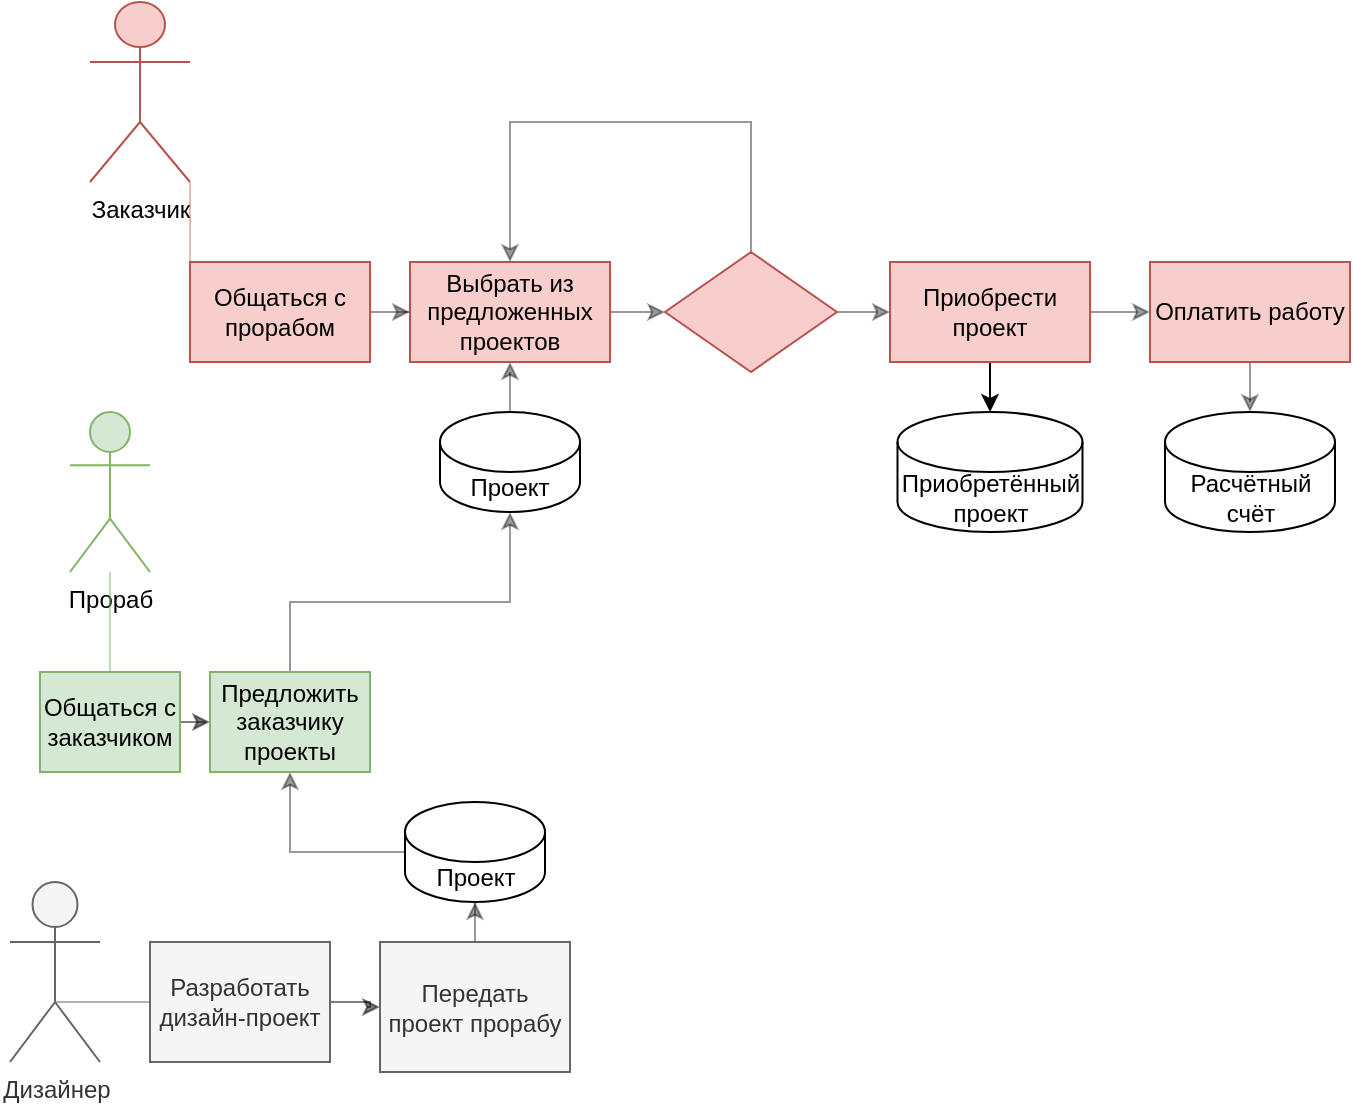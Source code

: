 <mxfile version="13.9.9" type="device"><diagram id="prtHgNgQTEPvFCAcTncT" name="Page-1"><mxGraphModel dx="1086" dy="806" grid="1" gridSize="10" guides="1" tooltips="1" connect="1" arrows="1" fold="1" page="1" pageScale="1" pageWidth="827" pageHeight="1169" math="0" shadow="0"><root><mxCell id="0"/><mxCell id="1" parent="0"/><mxCell id="eoCP1FfVIZmMkGXt8KC9-1" value="Заказчик" style="shape=umlActor;verticalLabelPosition=bottom;verticalAlign=top;html=1;outlineConnect=0;fillColor=#f8cecc;strokeColor=#b85450;" parent="1" vertex="1"><mxGeometry x="120" y="40" width="50" height="90" as="geometry"/></mxCell><mxCell id="eoCP1FfVIZmMkGXt8KC9-8" value="" style="edgeStyle=orthogonalEdgeStyle;rounded=0;orthogonalLoop=1;jettySize=auto;html=1;opacity=40;" parent="1" source="eoCP1FfVIZmMkGXt8KC9-2" target="eoCP1FfVIZmMkGXt8KC9-3" edge="1"><mxGeometry relative="1" as="geometry"/></mxCell><mxCell id="eoCP1FfVIZmMkGXt8KC9-2" value="Общаться с прорабом" style="rounded=0;whiteSpace=wrap;html=1;fillColor=#f8cecc;strokeColor=#b85450;" parent="1" vertex="1"><mxGeometry x="170" y="170" width="90" height="50" as="geometry"/></mxCell><mxCell id="eoCP1FfVIZmMkGXt8KC9-9" value="" style="edgeStyle=orthogonalEdgeStyle;rounded=0;orthogonalLoop=1;jettySize=auto;html=1;opacity=40;" parent="1" source="eoCP1FfVIZmMkGXt8KC9-3" target="eoCP1FfVIZmMkGXt8KC9-5" edge="1"><mxGeometry relative="1" as="geometry"/></mxCell><mxCell id="eoCP1FfVIZmMkGXt8KC9-3" value="Выбрать из предложенных проектов" style="rounded=0;whiteSpace=wrap;html=1;fillColor=#f8cecc;strokeColor=#b85450;" parent="1" vertex="1"><mxGeometry x="280" y="170" width="100" height="50" as="geometry"/></mxCell><mxCell id="eoCP1FfVIZmMkGXt8KC9-14" value="" style="edgeStyle=orthogonalEdgeStyle;rounded=0;orthogonalLoop=1;jettySize=auto;html=1;opacity=40;" parent="1" source="eoCP1FfVIZmMkGXt8KC9-4" target="eoCP1FfVIZmMkGXt8KC9-13" edge="1"><mxGeometry relative="1" as="geometry"/></mxCell><mxCell id="kQZuY6PSEt97gMG7C6Cd-2" value="" style="edgeStyle=orthogonalEdgeStyle;rounded=0;orthogonalLoop=1;jettySize=auto;html=1;" parent="1" source="eoCP1FfVIZmMkGXt8KC9-4" target="kQZuY6PSEt97gMG7C6Cd-1" edge="1"><mxGeometry relative="1" as="geometry"/></mxCell><mxCell id="eoCP1FfVIZmMkGXt8KC9-4" value="Приобрести проект" style="rounded=0;whiteSpace=wrap;html=1;fillColor=#f8cecc;strokeColor=#b85450;" parent="1" vertex="1"><mxGeometry x="520" y="170" width="100" height="50" as="geometry"/></mxCell><mxCell id="eoCP1FfVIZmMkGXt8KC9-10" value="" style="edgeStyle=orthogonalEdgeStyle;rounded=0;orthogonalLoop=1;jettySize=auto;html=1;opacity=40;" parent="1" source="eoCP1FfVIZmMkGXt8KC9-5" target="eoCP1FfVIZmMkGXt8KC9-4" edge="1"><mxGeometry relative="1" as="geometry"/></mxCell><mxCell id="eoCP1FfVIZmMkGXt8KC9-11" style="edgeStyle=orthogonalEdgeStyle;rounded=0;orthogonalLoop=1;jettySize=auto;html=1;entryX=0.5;entryY=0;entryDx=0;entryDy=0;opacity=40;exitX=0.5;exitY=0;exitDx=0;exitDy=0;" parent="1" source="eoCP1FfVIZmMkGXt8KC9-5" target="eoCP1FfVIZmMkGXt8KC9-3" edge="1"><mxGeometry relative="1" as="geometry"><Array as="points"><mxPoint x="451" y="100"/><mxPoint x="330" y="100"/></Array></mxGeometry></mxCell><mxCell id="eoCP1FfVIZmMkGXt8KC9-5" value="" style="rhombus;whiteSpace=wrap;html=1;fillColor=#f8cecc;strokeColor=#b85450;" parent="1" vertex="1"><mxGeometry x="407.5" y="165" width="86" height="60" as="geometry"/></mxCell><mxCell id="eoCP1FfVIZmMkGXt8KC9-6" value="" style="endArrow=none;html=1;rounded=0;exitX=1;exitY=1;exitDx=0;exitDy=0;exitPerimeter=0;entryX=0;entryY=0;entryDx=0;entryDy=0;fillColor=#f8cecc;strokeColor=#b85450;opacity=40;" parent="1" source="eoCP1FfVIZmMkGXt8KC9-1" target="eoCP1FfVIZmMkGXt8KC9-2" edge="1"><mxGeometry width="50" height="50" relative="1" as="geometry"><mxPoint x="490" y="260" as="sourcePoint"/><mxPoint x="540" y="210" as="targetPoint"/></mxGeometry></mxCell><mxCell id="eoCP1FfVIZmMkGXt8KC9-18" value="" style="edgeStyle=orthogonalEdgeStyle;rounded=0;orthogonalLoop=1;jettySize=auto;html=1;opacity=40;" parent="1" source="eoCP1FfVIZmMkGXt8KC9-13" target="eoCP1FfVIZmMkGXt8KC9-17" edge="1"><mxGeometry relative="1" as="geometry"/></mxCell><mxCell id="eoCP1FfVIZmMkGXt8KC9-13" value="Оплатить работу" style="rounded=0;whiteSpace=wrap;html=1;fillColor=#f8cecc;strokeColor=#b85450;" parent="1" vertex="1"><mxGeometry x="650" y="170" width="100" height="50" as="geometry"/></mxCell><mxCell id="eoCP1FfVIZmMkGXt8KC9-16" value="" style="edgeStyle=orthogonalEdgeStyle;rounded=0;orthogonalLoop=1;jettySize=auto;html=1;opacity=40;" parent="1" source="eoCP1FfVIZmMkGXt8KC9-15" target="eoCP1FfVIZmMkGXt8KC9-3" edge="1"><mxGeometry relative="1" as="geometry"/></mxCell><mxCell id="eoCP1FfVIZmMkGXt8KC9-15" value="Проект" style="shape=cylinder3;whiteSpace=wrap;html=1;boundedLbl=1;backgroundOutline=1;size=15;" parent="1" vertex="1"><mxGeometry x="295" y="245" width="70" height="50" as="geometry"/></mxCell><mxCell id="eoCP1FfVIZmMkGXt8KC9-17" value="Расчётный счёт" style="shape=cylinder3;whiteSpace=wrap;html=1;boundedLbl=1;backgroundOutline=1;size=15;" parent="1" vertex="1"><mxGeometry x="657.5" y="245" width="85" height="60" as="geometry"/></mxCell><mxCell id="eoCP1FfVIZmMkGXt8KC9-31" value="Дизайнер" style="shape=umlActor;verticalLabelPosition=bottom;verticalAlign=top;html=1;outlineConnect=0;fillColor=#f5f5f5;strokeColor=#666666;fontColor=#333333;" parent="1" vertex="1"><mxGeometry x="80" y="480" width="45" height="90" as="geometry"/></mxCell><mxCell id="eoCP1FfVIZmMkGXt8KC9-32" value="" style="edgeStyle=orthogonalEdgeStyle;rounded=0;orthogonalLoop=1;jettySize=auto;html=1;opacity=50;" parent="1" source="eoCP1FfVIZmMkGXt8KC9-33" target="eoCP1FfVIZmMkGXt8KC9-35" edge="1"><mxGeometry relative="1" as="geometry"/></mxCell><mxCell id="eoCP1FfVIZmMkGXt8KC9-33" value="Разработать дизайн-проект" style="rounded=0;whiteSpace=wrap;html=1;fillColor=#f5f5f5;strokeColor=#666666;fontColor=#333333;" parent="1" vertex="1"><mxGeometry x="150" y="510" width="90" height="60" as="geometry"/></mxCell><mxCell id="eoCP1FfVIZmMkGXt8KC9-34" value="" style="endArrow=none;html=1;rounded=0;edgeStyle=orthogonalEdgeStyle;entryX=0;entryY=0.5;entryDx=0;entryDy=0;fillColor=#f5f5f5;strokeColor=#666666;opacity=50;" parent="1" target="eoCP1FfVIZmMkGXt8KC9-33" edge="1"><mxGeometry width="50" height="50" relative="1" as="geometry"><mxPoint x="125" y="540" as="sourcePoint"/><mxPoint x="475" y="440" as="targetPoint"/><Array as="points"><mxPoint x="103" y="540"/><mxPoint x="103" y="540"/></Array></mxGeometry></mxCell><mxCell id="eoCP1FfVIZmMkGXt8KC9-45" value="" style="edgeStyle=orthogonalEdgeStyle;rounded=0;orthogonalLoop=1;jettySize=auto;html=1;opacity=40;" parent="1" source="eoCP1FfVIZmMkGXt8KC9-35" target="eoCP1FfVIZmMkGXt8KC9-44" edge="1"><mxGeometry relative="1" as="geometry"/></mxCell><mxCell id="eoCP1FfVIZmMkGXt8KC9-35" value="Передать проект прорабу" style="rounded=0;whiteSpace=wrap;html=1;fillColor=#f5f5f5;strokeColor=#666666;fontColor=#333333;" parent="1" vertex="1"><mxGeometry x="265" y="510" width="95" height="65" as="geometry"/></mxCell><mxCell id="eoCP1FfVIZmMkGXt8KC9-37" value="Прораб" style="shape=umlActor;verticalLabelPosition=bottom;verticalAlign=top;html=1;outlineConnect=0;fillColor=#d5e8d4;strokeColor=#82b366;" parent="1" vertex="1"><mxGeometry x="110" y="245" width="40" height="80" as="geometry"/></mxCell><mxCell id="eoCP1FfVIZmMkGXt8KC9-38" value="" style="edgeStyle=orthogonalEdgeStyle;curved=1;orthogonalLoop=1;jettySize=auto;html=1;opacity=50;" parent="1" source="eoCP1FfVIZmMkGXt8KC9-39" target="eoCP1FfVIZmMkGXt8KC9-41" edge="1"><mxGeometry relative="1" as="geometry"/></mxCell><mxCell id="eoCP1FfVIZmMkGXt8KC9-39" value="Общаться с заказчиком" style="rounded=0;whiteSpace=wrap;html=1;fillColor=#d5e8d4;strokeColor=#82b366;" parent="1" vertex="1"><mxGeometry x="95" y="375" width="70" height="50" as="geometry"/></mxCell><mxCell id="eoCP1FfVIZmMkGXt8KC9-40" value="" style="endArrow=none;html=1;edgeStyle=orthogonalEdgeStyle;exitX=0.5;exitY=0;exitDx=0;exitDy=0;fillColor=#d5e8d4;strokeColor=#82b366;curved=1;opacity=50;" parent="1" source="eoCP1FfVIZmMkGXt8KC9-39" edge="1"><mxGeometry width="50" height="50" relative="1" as="geometry"><mxPoint x="280" y="405" as="sourcePoint"/><mxPoint x="130" y="325" as="targetPoint"/></mxGeometry></mxCell><mxCell id="eoCP1FfVIZmMkGXt8KC9-42" style="edgeStyle=orthogonalEdgeStyle;rounded=0;orthogonalLoop=1;jettySize=auto;html=1;entryX=0.5;entryY=1;entryDx=0;entryDy=0;entryPerimeter=0;opacity=40;" parent="1" source="eoCP1FfVIZmMkGXt8KC9-41" target="eoCP1FfVIZmMkGXt8KC9-15" edge="1"><mxGeometry relative="1" as="geometry"><Array as="points"><mxPoint x="220" y="340"/><mxPoint x="330" y="340"/></Array></mxGeometry></mxCell><mxCell id="eoCP1FfVIZmMkGXt8KC9-41" value="Предложить заказчику проекты" style="rounded=0;whiteSpace=wrap;html=1;fillColor=#d5e8d4;strokeColor=#82b366;" parent="1" vertex="1"><mxGeometry x="180" y="375" width="80" height="50" as="geometry"/></mxCell><mxCell id="eoCP1FfVIZmMkGXt8KC9-46" style="edgeStyle=orthogonalEdgeStyle;rounded=0;orthogonalLoop=1;jettySize=auto;html=1;entryX=0.5;entryY=1;entryDx=0;entryDy=0;opacity=40;" parent="1" source="eoCP1FfVIZmMkGXt8KC9-44" target="eoCP1FfVIZmMkGXt8KC9-41" edge="1"><mxGeometry relative="1" as="geometry"/></mxCell><mxCell id="eoCP1FfVIZmMkGXt8KC9-44" value="Проект" style="shape=cylinder3;whiteSpace=wrap;html=1;boundedLbl=1;backgroundOutline=1;size=15;" parent="1" vertex="1"><mxGeometry x="277.5" y="440" width="70" height="50" as="geometry"/></mxCell><mxCell id="kQZuY6PSEt97gMG7C6Cd-1" value="Приобретённый проект" style="shape=cylinder3;whiteSpace=wrap;html=1;boundedLbl=1;backgroundOutline=1;size=15;" parent="1" vertex="1"><mxGeometry x="523.75" y="245" width="92.5" height="60" as="geometry"/></mxCell></root></mxGraphModel></diagram></mxfile>